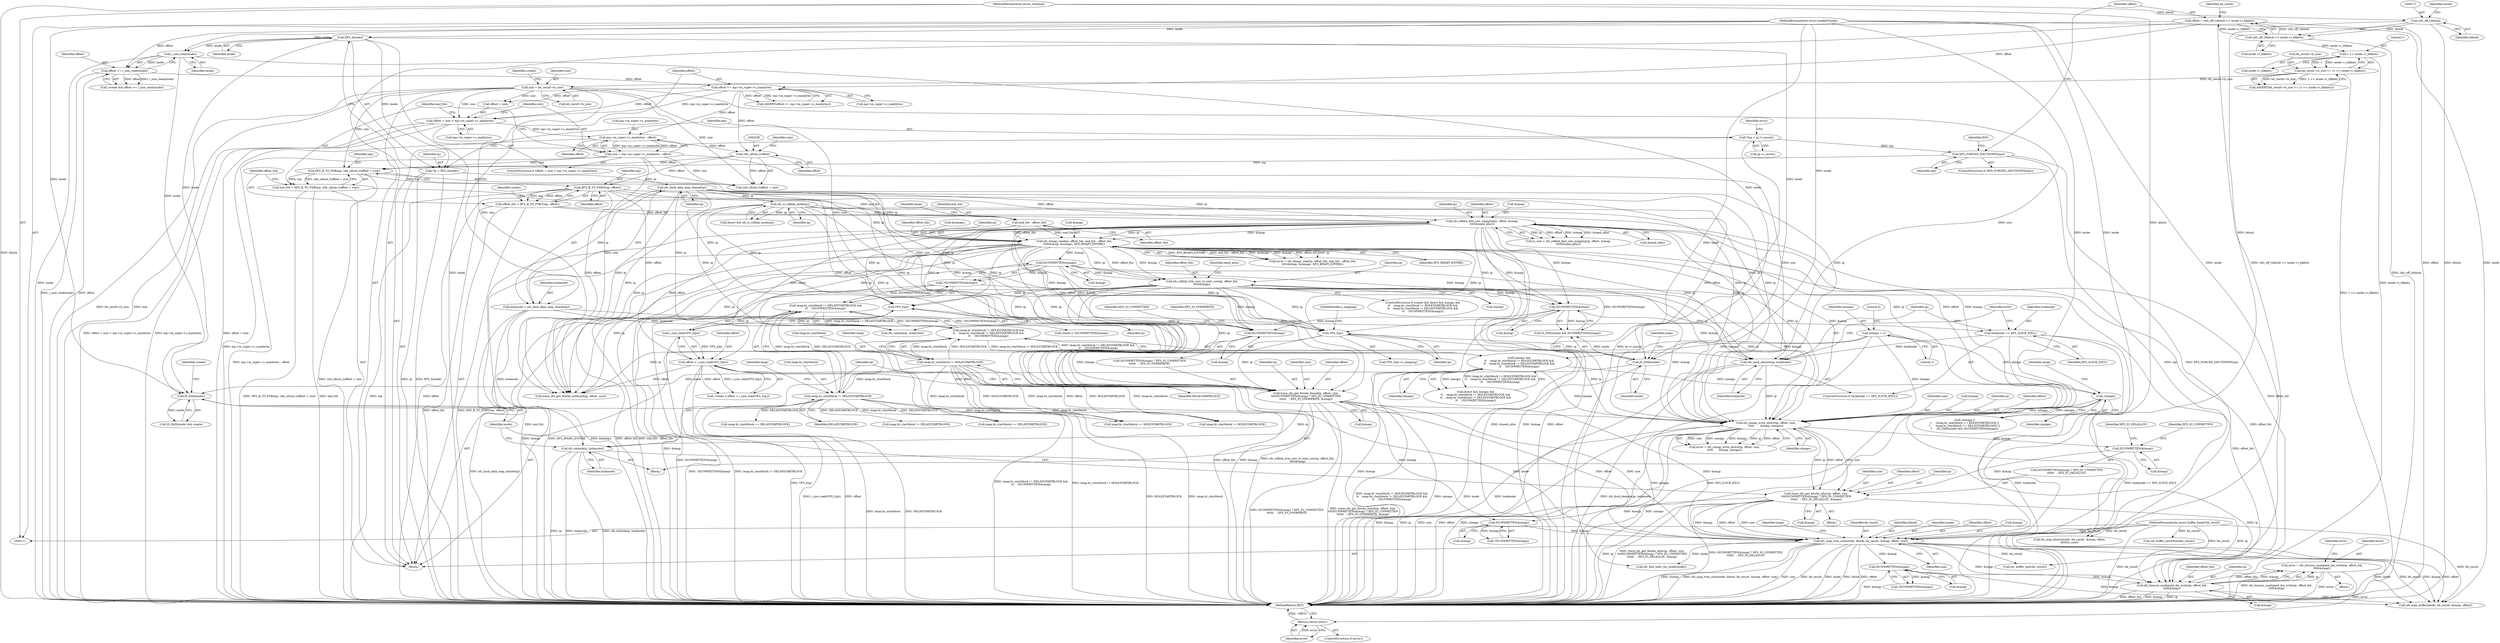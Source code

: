digraph "0_linux_04197b341f23b908193308b8d63d17ff23232598@API" {
"1000477" [label="(Call,error = xfs_bounce_unaligned_dio_write(ip, offset_fsb,\n\t\t\t\t\t&imap))"];
"1000479" [label="(Call,xfs_bounce_unaligned_dio_write(ip, offset_fsb,\n\t\t\t\t\t&imap))"];
"1000391" [label="(Call,trace_xfs_get_blocks_alloc(ip, offset, size,\n\t\t\t\tISUNWRITTEN(&imap) ? XFS_IO_UNWRITTEN\n\t\t\t\t\t\t   : XFS_IO_DELALLOC, &imap))"];
"1000379" [label="(Call,xfs_iomap_write_direct(ip, offset, size,\n\t\t\t\t\t       &imap, nimaps))"];
"1000374" [label="(Call,xfs_ilock_demote(ip, lockmode))"];
"1000342" [label="(Call,VFS_I(ip))"];
"1000302" [label="(Call,xfs_reflink_trim_irec_to_next_cow(ip, offset_fsb,\n\t\t\t\t\t&imap))"];
"1000268" [label="(Call,xfs_bmapi_read(ip, offset_fsb, end_fsb - offset_fsb,\n\t\t\t\t\t&imap, &nimaps, XFS_BMAPI_ENTIRE))"];
"1000251" [label="(Call,xfs_is_reflink_inode(ip))"];
"1000203" [label="(Call,xfs_ilock_data_map_shared(ip))"];
"1000120" [label="(Call,*ip = XFS_I(inode))"];
"1000122" [label="(Call,XFS_I(inode))"];
"1000112" [label="(MethodParameterIn,struct inode\t\t*inode)"];
"1000255" [label="(Call,xfs_reflink_find_cow_mapping(ip, offset, &imap,\n\t\t\t\t\t&need_alloc))"];
"1000243" [label="(Call,XFS_B_TO_FSBT(mp, offset))"];
"1000234" [label="(Call,XFS_B_TO_FSB(mp, (xfs_ufsize_t)offset + size))"];
"1000162" [label="(Call,XFS_FORCED_SHUTDOWN(mp))"];
"1000125" [label="(Call,*mp = ip->i_mount)"];
"1000237" [label="(Call,(xfs_ufsize_t)offset)"];
"1000225" [label="(Call,mp->m_super->s_maxbytes - offset)"];
"1000214" [label="(Call,offset + size > mp->m_super->s_maxbytes)"];
"1000206" [label="(Call,offset <= mp->m_super->s_maxbytes)"];
"1000167" [label="(Call,offset = (xfs_off_t)iblock << inode->i_blkbits)"];
"1000169" [label="(Call,(xfs_off_t)iblock << inode->i_blkbits)"];
"1000170" [label="(Call,(xfs_off_t)iblock)"];
"1000113" [label="(MethodParameterIn,sector_t\t\tiblock)"];
"1000195" [label="(Call,offset >= i_size_read(inode))"];
"1000197" [label="(Call,i_size_read(inode))"];
"1000186" [label="(Call,size = bh_result->b_size)"];
"1000177" [label="(Call,bh_result->b_size >= (1 << inode->i_blkbits))"];
"1000181" [label="(Call,1 << inode->i_blkbits)"];
"1000223" [label="(Call,size = mp->m_super->s_maxbytes - offset)"];
"1000271" [label="(Call,end_fsb - offset_fsb)"];
"1000232" [label="(Call,end_fsb = XFS_B_TO_FSB(mp, (xfs_ufsize_t)offset + size))"];
"1000241" [label="(Call,offset_fsb = XFS_B_TO_FSBT(mp, offset))"];
"1000299" [label="(Call,ISUNWRITTEN(&imap))"];
"1000329" [label="(Call,VFS_I(ip))"];
"1000371" [label="(Call,lockmode == XFS_ILOCK_EXCL)"];
"1000201" [label="(Call,lockmode = xfs_ilock_data_map_shared(ip))"];
"1000326" [label="(Call,offset < i_size_read(VFS_I(ip)))"];
"1000328" [label="(Call,i_size_read(VFS_I(ip)))"];
"1000366" [label="(Call,ISUNWRITTEN(&imap))"];
"1000284" [label="(Call,nimaps &&\n\t\t    imap.br_startblock != HOLESTARTBLOCK &&\n\t\t    imap.br_startblock != DELAYSTARTBLOCK &&\n\t\t    !ISUNWRITTEN(&imap))"];
"1000142" [label="(Call,nimaps = 1)"];
"1000286" [label="(Call,imap.br_startblock != HOLESTARTBLOCK &&\n\t\t    imap.br_startblock != DELAYSTARTBLOCK &&\n\t\t    !ISUNWRITTEN(&imap))"];
"1000287" [label="(Call,imap.br_startblock != HOLESTARTBLOCK)"];
"1000292" [label="(Call,imap.br_startblock != DELAYSTARTBLOCK &&\n\t\t    !ISUNWRITTEN(&imap))"];
"1000293" [label="(Call,imap.br_startblock != DELAYSTARTBLOCK)"];
"1000298" [label="(Call,!ISUNWRITTEN(&imap))"];
"1000349" [label="(Call,!nimaps)"];
"1000396" [label="(Call,ISUNWRITTEN(&imap))"];
"1000419" [label="(Call,xfs_iunlock(ip, lockmode))"];
"1000407" [label="(Call,trace_xfs_get_blocks_found(ip, offset, size,\n\t\t\t\tISUNWRITTEN(&imap) ? XFS_IO_UNWRITTEN\n\t\t\t\t\t\t   : XFS_IO_OVERWRITE, &imap))"];
"1000412" [label="(Call,ISUNWRITTEN(&imap))"];
"1000441" [label="(Call,xfs_map_trim_size(inode, iblock, bh_result, &imap, offset, size))"];
"1000431" [label="(Call,IS_DAX(inode))"];
"1000364" [label="(Call,IS_DAX(inode))"];
"1000114" [label="(MethodParameterIn,struct buffer_head\t*bh_result)"];
"1000437" [label="(Call,ISUNWRITTEN(&imap))"];
"1000465" [label="(Call,ISUNWRITTEN(&imap))"];
"1000486" [label="(Return,return error;)"];
"1000249" [label="(Call,direct && xfs_is_reflink_inode(ip))"];
"1000365" [label="(Identifier,inode)"];
"1000326" [label="(Call,offset < i_size_read(VFS_I(ip)))"];
"1000482" [label="(Call,&imap)"];
"1000382" [label="(Identifier,size)"];
"1000274" [label="(Call,&imap)"];
"1000453" [label="(Identifier,imap)"];
"1000391" [label="(Call,trace_xfs_get_blocks_alloc(ip, offset, size,\n\t\t\t\tISUNWRITTEN(&imap) ? XFS_IO_UNWRITTEN\n\t\t\t\t\t\t   : XFS_IO_DELALLOC, &imap))"];
"1000401" [label="(Call,&imap)"];
"1000477" [label="(Call,error = xfs_bounce_unaligned_dio_write(ip, offset_fsb,\n\t\t\t\t\t&imap))"];
"1000243" [label="(Call,XFS_B_TO_FSBT(mp, offset))"];
"1000235" [label="(Identifier,mp)"];
"1000464" [label="(Call,!ISUNWRITTEN(&imap))"];
"1000114" [label="(MethodParameterIn,struct buffer_head\t*bh_result)"];
"1000197" [label="(Call,i_size_read(inode))"];
"1000288" [label="(Call,imap.br_startblock)"];
"1000298" [label="(Call,!ISUNWRITTEN(&imap))"];
"1000375" [label="(Identifier,ip)"];
"1000371" [label="(Call,lockmode == XFS_ILOCK_EXCL)"];
"1000120" [label="(Call,*ip = XFS_I(inode))"];
"1000286" [label="(Call,imap.br_startblock != HOLESTARTBLOCK &&\n\t\t    imap.br_startblock != DELAYSTARTBLOCK &&\n\t\t    !ISUNWRITTEN(&imap))"];
"1000295" [label="(Identifier,imap)"];
"1000127" [label="(Call,ip->i_mount)"];
"1000451" [label="(Call,imap.br_startblock != HOLESTARTBLOCK)"];
"1000293" [label="(Call,imap.br_startblock != DELAYSTARTBLOCK)"];
"1000207" [label="(Identifier,offset)"];
"1000363" [label="(Call,IS_DAX(inode) && ISUNWRITTEN(&imap))"];
"1000304" [label="(Identifier,offset_fsb)"];
"1000376" [label="(Identifier,lockmode)"];
"1000487" [label="(Identifier,error)"];
"1000176" [label="(Call,ASSERT(bh_result->b_size >= (1 << inode->i_blkbits)))"];
"1000187" [label="(Identifier,size)"];
"1000485" [label="(Identifier,error)"];
"1000383" [label="(Call,&imap)"];
"1000377" [label="(Call,error = xfs_iomap_write_direct(ip, offset, size,\n\t\t\t\t\t       &imap, nimaps))"];
"1000161" [label="(ControlStructure,if (XFS_FORCED_SHUTDOWN(mp)))"];
"1000415" [label="(Identifier,XFS_IO_UNWRITTEN)"];
"1000218" [label="(Call,mp->m_super->s_maxbytes)"];
"1000271" [label="(Call,end_fsb - offset_fsb)"];
"1000134" [label="(Identifier,error)"];
"1000330" [label="(Identifier,ip)"];
"1000444" [label="(Identifier,bh_result)"];
"1000122" [label="(Call,XFS_I(inode))"];
"1000162" [label="(Call,XFS_FORCED_SHUTDOWN(mp))"];
"1000436" [label="(Call,!ISUNWRITTEN(&imap))"];
"1000309" [label="(Identifier,need_alloc)"];
"1000188" [label="(Call,bh_result->b_size)"];
"1000285" [label="(Identifier,nimaps)"];
"1000433" [label="(Identifier,create)"];
"1000226" [label="(Call,mp->m_super->s_maxbytes)"];
"1000206" [label="(Call,offset <= mp->m_super->s_maxbytes)"];
"1000479" [label="(Call,xfs_bounce_unaligned_dio_write(ip, offset_fsb,\n\t\t\t\t\t&imap))"];
"1000466" [label="(Call,&imap)"];
"1000437" [label="(Call,ISUNWRITTEN(&imap))"];
"1000125" [label="(Call,*mp = ip->i_mount)"];
"1000204" [label="(Identifier,ip)"];
"1000302" [label="(Call,xfs_reflink_trim_irec_to_next_cow(ip, offset_fsb,\n\t\t\t\t\t&imap))"];
"1000182" [label="(Literal,1)"];
"1000179" [label="(Identifier,bh_result)"];
"1000421" [label="(Identifier,lockmode)"];
"1000232" [label="(Call,end_fsb = XFS_B_TO_FSB(mp, (xfs_ufsize_t)offset + size))"];
"1000478" [label="(Identifier,error)"];
"1000498" [label="(Call,set_buffer_unwritten(bh_result))"];
"1000297" [label="(Identifier,DELAYSTARTBLOCK)"];
"1000144" [label="(Literal,1)"];
"1000266" [label="(Call,error = xfs_bmapi_read(ip, offset_fsb, end_fsb - offset_fsb,\n\t\t\t\t\t&imap, &nimaps, XFS_BMAPI_ENTIRE))"];
"1000275" [label="(Identifier,imap)"];
"1000205" [label="(Call,ASSERT(offset <= mp->m_super->s_maxbytes))"];
"1000174" [label="(Identifier,inode)"];
"1000253" [label="(Call,is_cow = xfs_reflink_find_cow_mapping(ip, offset, &imap,\n\t\t\t\t\t&need_alloc))"];
"1000256" [label="(Identifier,ip)"];
"1000236" [label="(Call,(xfs_ufsize_t)offset + size)"];
"1000118" [label="(Block,)"];
"1000178" [label="(Call,bh_result->b_size)"];
"1000413" [label="(Call,&imap)"];
"1000255" [label="(Call,xfs_reflink_find_cow_mapping(ip, offset, &imap,\n\t\t\t\t\t&need_alloc))"];
"1000323" [label="(Call,!create || offset < i_size_read(VFS_I(ip)))"];
"1000173" [label="(Call,inode->i_blkbits)"];
"1000432" [label="(Identifier,inode)"];
"1000147" [label="(Literal,0)"];
"1000370" [label="(ControlStructure,if (lockmode == XFS_ILOCK_EXCL))"];
"1000112" [label="(MethodParameterIn,struct inode\t\t*inode)"];
"1000349" [label="(Call,!nimaps)"];
"1000366" [label="(Call,ISUNWRITTEN(&imap))"];
"1000224" [label="(Identifier,size)"];
"1000231" [label="(Identifier,offset)"];
"1000481" [label="(Identifier,offset_fsb)"];
"1000172" [label="(Identifier,iblock)"];
"1000344" [label="(FieldIdentifier,i_mapping)"];
"1000353" [label="(Call,imap.br_startblock == HOLESTARTBLOCK)"];
"1000201" [label="(Call,lockmode = xfs_ilock_data_map_shared(ip))"];
"1000234" [label="(Call,XFS_B_TO_FSB(mp, (xfs_ufsize_t)offset + size))"];
"1000329" [label="(Call,VFS_I(ip))"];
"1000393" [label="(Identifier,offset)"];
"1000169" [label="(Call,(xfs_off_t)iblock << inode->i_blkbits)"];
"1000143" [label="(Identifier,nimaps)"];
"1000430" [label="(Call,IS_DAX(inode) && create)"];
"1000126" [label="(Identifier,mp)"];
"1000373" [label="(Identifier,XFS_ILOCK_EXCL)"];
"1000448" [label="(Identifier,size)"];
"1000438" [label="(Call,&imap)"];
"1000292" [label="(Call,imap.br_startblock != DELAYSTARTBLOCK &&\n\t\t    !ISUNWRITTEN(&imap))"];
"1000488" [label="(Call,xfs_map_buffer(inode, bh_result, &imap, offset))"];
"1000417" [label="(Call,&imap)"];
"1000268" [label="(Call,xfs_bmapi_read(ip, offset_fsb, end_fsb - offset_fsb,\n\t\t\t\t\t&imap, &nimaps, XFS_BMAPI_ENTIRE))"];
"1000385" [label="(Identifier,nimaps)"];
"1000529" [label="(Call,xfs_iunlock(ip, lockmode))"];
"1000142" [label="(Call,nimaps = 1)"];
"1000443" [label="(Identifier,iblock)"];
"1000395" [label="(Call,ISUNWRITTEN(&imap) ? XFS_IO_UNWRITTEN\n\t\t\t\t\t\t   : XFS_IO_DELALLOC)"];
"1000279" [label="(ControlStructure,if (create && direct && nimaps &&\n\t\t    imap.br_startblock != HOLESTARTBLOCK &&\n\t\t    imap.br_startblock != DELAYSTARTBLOCK &&\n\t\t    !ISUNWRITTEN(&imap)))"];
"1000355" [label="(Identifier,imap)"];
"1000244" [label="(Identifier,mp)"];
"1000368" [label="(Identifier,imap)"];
"1000486" [label="(Return,return error;)"];
"1000392" [label="(Identifier,ip)"];
"1000299" [label="(Call,ISUNWRITTEN(&imap))"];
"1000237" [label="(Call,(xfs_ufsize_t)offset)"];
"1000166" [label="(Identifier,EIO)"];
"1000380" [label="(Identifier,ip)"];
"1000270" [label="(Identifier,offset_fsb)"];
"1000240" [label="(Identifier,size)"];
"1000113" [label="(MethodParameterIn,sector_t\t\tiblock)"];
"1000396" [label="(Call,ISUNWRITTEN(&imap))"];
"1000511" [label="(Call,xfs_map_direct(inode, bh_result, &imap, offset,\n\t\t\t\t\t\tis_cow))"];
"1000379" [label="(Call,xfs_iomap_write_direct(ip, offset, size,\n\t\t\t\t\t       &imap, nimaps))"];
"1000276" [label="(Call,&nimaps)"];
"1000407" [label="(Call,trace_xfs_get_blocks_found(ip, offset, size,\n\t\t\t\tISUNWRITTEN(&imap) ? XFS_IO_UNWRITTEN\n\t\t\t\t\t\t   : XFS_IO_OVERWRITE, &imap))"];
"1000431" [label="(Call,IS_DAX(inode))"];
"1000300" [label="(Call,&imap)"];
"1000328" [label="(Call,i_size_read(VFS_I(ip)))"];
"1000411" [label="(Call,ISUNWRITTEN(&imap) ? XFS_IO_UNWRITTEN\n\t\t\t\t\t\t   : XFS_IO_OVERWRITE)"];
"1000186" [label="(Call,size = bh_result->b_size)"];
"1000342" [label="(Call,VFS_I(ip))"];
"1000208" [label="(Call,mp->m_super->s_maxbytes)"];
"1000408" [label="(Identifier,ip)"];
"1000419" [label="(Call,xfs_iunlock(ip, lockmode))"];
"1000257" [label="(Identifier,offset)"];
"1000457" [label="(Call,imap.br_startblock != DELAYSTARTBLOCK)"];
"1000406" [label="(Block,)"];
"1000272" [label="(Identifier,end_fsb)"];
"1000241" [label="(Call,offset_fsb = XFS_B_TO_FSBT(mp, offset))"];
"1000294" [label="(Call,imap.br_startblock)"];
"1000400" [label="(Identifier,XFS_IO_DELALLOC)"];
"1000198" [label="(Identifier,inode)"];
"1000239" [label="(Identifier,offset)"];
"1000192" [label="(Call,!create && offset >= i_size_read(inode))"];
"1000183" [label="(Call,inode->i_blkbits)"];
"1000195" [label="(Call,offset >= i_size_read(inode))"];
"1000348" [label="(Call,!nimaps ||\n\t     (imap.br_startblock == HOLESTARTBLOCK ||\n\t      imap.br_startblock == DELAYSTARTBLOCK) ||\n\t     (IS_DAX(inode) && ISUNWRITTEN(&imap)))"];
"1000442" [label="(Identifier,inode)"];
"1000364" [label="(Call,IS_DAX(inode))"];
"1000214" [label="(Call,offset + size > mp->m_super->s_maxbytes)"];
"1000203" [label="(Call,xfs_ilock_data_map_shared(ip))"];
"1000252" [label="(Identifier,ip)"];
"1000233" [label="(Identifier,end_fsb)"];
"1000177" [label="(Call,bh_result->b_size >= (1 << inode->i_blkbits))"];
"1000316" [label="(Call,imap.br_startblock == DELAYSTARTBLOCK)"];
"1000462" [label="(Call,create || !ISUNWRITTEN(&imap))"];
"1000202" [label="(Identifier,lockmode)"];
"1000397" [label="(Call,&imap)"];
"1000248" [label="(Identifier,create)"];
"1000399" [label="(Identifier,XFS_IO_UNWRITTEN)"];
"1000305" [label="(Call,&imap)"];
"1000327" [label="(Identifier,offset)"];
"1000420" [label="(Identifier,ip)"];
"1000343" [label="(Identifier,ip)"];
"1000476" [label="(Block,)"];
"1000394" [label="(Identifier,size)"];
"1000410" [label="(Identifier,size)"];
"1000170" [label="(Call,(xfs_off_t)iblock)"];
"1000291" [label="(Identifier,HOLESTARTBLOCK)"];
"1000465" [label="(Call,ISUNWRITTEN(&imap))"];
"1000163" [label="(Identifier,mp)"];
"1000223" [label="(Call,size = mp->m_super->s_maxbytes - offset)"];
"1000303" [label="(Identifier,ip)"];
"1000278" [label="(Identifier,XFS_BMAPI_ENTIRE)"];
"1000242" [label="(Identifier,offset_fsb)"];
"1000251" [label="(Call,xfs_is_reflink_inode(ip))"];
"1000167" [label="(Call,offset = (xfs_off_t)iblock << inode->i_blkbits)"];
"1000447" [label="(Identifier,offset)"];
"1000194" [label="(Identifier,create)"];
"1000196" [label="(Identifier,offset)"];
"1000225" [label="(Call,mp->m_super->s_maxbytes - offset)"];
"1000369" [label="(Block,)"];
"1000284" [label="(Call,nimaps &&\n\t\t    imap.br_startblock != HOLESTARTBLOCK &&\n\t\t    imap.br_startblock != DELAYSTARTBLOCK &&\n\t\t    !ISUNWRITTEN(&imap))"];
"1000258" [label="(Call,&imap)"];
"1000534" [label="(MethodReturn,RET)"];
"1000213" [label="(ControlStructure,if (offset + size > mp->m_super->s_maxbytes))"];
"1000480" [label="(Identifier,ip)"];
"1000123" [label="(Identifier,inode)"];
"1000424" [label="(Call,trace_xfs_get_blocks_notfound(ip, offset, size))"];
"1000260" [label="(Call,&need_alloc)"];
"1000522" [label="(Call,xfs_find_bdev_for_inode(inode))"];
"1000168" [label="(Identifier,offset)"];
"1000301" [label="(Identifier,imap)"];
"1000441" [label="(Call,xfs_map_trim_size(inode, iblock, bh_result, &imap, offset, size))"];
"1000269" [label="(Identifier,ip)"];
"1000367" [label="(Call,&imap)"];
"1000282" [label="(Call,direct && nimaps &&\n\t\t    imap.br_startblock != HOLESTARTBLOCK &&\n\t\t    imap.br_startblock != DELAYSTARTBLOCK &&\n\t\t    !ISUNWRITTEN(&imap))"];
"1000287" [label="(Call,imap.br_startblock != HOLESTARTBLOCK)"];
"1000524" [label="(Call,set_buffer_new(bh_result))"];
"1000350" [label="(Identifier,nimaps)"];
"1000273" [label="(Identifier,offset_fsb)"];
"1000378" [label="(Identifier,error)"];
"1000358" [label="(Call,imap.br_startblock == DELAYSTARTBLOCK)"];
"1000372" [label="(Identifier,lockmode)"];
"1000445" [label="(Call,&imap)"];
"1000181" [label="(Call,1 << inode->i_blkbits)"];
"1000381" [label="(Identifier,offset)"];
"1000341" [label="(Call,VFS_I(ip)->i_mapping)"];
"1000245" [label="(Identifier,offset)"];
"1000484" [label="(ControlStructure,if (error))"];
"1000416" [label="(Identifier,XFS_IO_OVERWRITE)"];
"1000412" [label="(Call,ISUNWRITTEN(&imap))"];
"1000409" [label="(Identifier,offset)"];
"1000215" [label="(Call,offset + size)"];
"1000374" [label="(Call,xfs_ilock_demote(ip, lockmode))"];
"1000121" [label="(Identifier,ip)"];
"1000477" -> "1000476"  [label="AST: "];
"1000477" -> "1000479"  [label="CFG: "];
"1000478" -> "1000477"  [label="AST: "];
"1000479" -> "1000477"  [label="AST: "];
"1000485" -> "1000477"  [label="CFG: "];
"1000477" -> "1000534"  [label="DDG: xfs_bounce_unaligned_dio_write(ip, offset_fsb,\n\t\t\t\t\t&imap)"];
"1000477" -> "1000534"  [label="DDG: error"];
"1000479" -> "1000477"  [label="DDG: ip"];
"1000479" -> "1000477"  [label="DDG: offset_fsb"];
"1000479" -> "1000477"  [label="DDG: &imap"];
"1000477" -> "1000486"  [label="DDG: error"];
"1000479" -> "1000482"  [label="CFG: "];
"1000480" -> "1000479"  [label="AST: "];
"1000481" -> "1000479"  [label="AST: "];
"1000482" -> "1000479"  [label="AST: "];
"1000479" -> "1000534"  [label="DDG: ip"];
"1000479" -> "1000534"  [label="DDG: offset_fsb"];
"1000479" -> "1000534"  [label="DDG: &imap"];
"1000391" -> "1000479"  [label="DDG: ip"];
"1000419" -> "1000479"  [label="DDG: ip"];
"1000302" -> "1000479"  [label="DDG: offset_fsb"];
"1000241" -> "1000479"  [label="DDG: offset_fsb"];
"1000268" -> "1000479"  [label="DDG: offset_fsb"];
"1000441" -> "1000479"  [label="DDG: &imap"];
"1000465" -> "1000479"  [label="DDG: &imap"];
"1000479" -> "1000488"  [label="DDG: &imap"];
"1000391" -> "1000369"  [label="AST: "];
"1000391" -> "1000401"  [label="CFG: "];
"1000392" -> "1000391"  [label="AST: "];
"1000393" -> "1000391"  [label="AST: "];
"1000394" -> "1000391"  [label="AST: "];
"1000395" -> "1000391"  [label="AST: "];
"1000401" -> "1000391"  [label="AST: "];
"1000432" -> "1000391"  [label="CFG: "];
"1000391" -> "1000534"  [label="DDG: ip"];
"1000391" -> "1000534"  [label="DDG: trace_xfs_get_blocks_alloc(ip, offset, size,\n\t\t\t\tISUNWRITTEN(&imap) ? XFS_IO_UNWRITTEN\n\t\t\t\t\t\t   : XFS_IO_DELALLOC, &imap)"];
"1000391" -> "1000534"  [label="DDG: ISUNWRITTEN(&imap) ? XFS_IO_UNWRITTEN\n\t\t\t\t\t\t   : XFS_IO_DELALLOC"];
"1000379" -> "1000391"  [label="DDG: ip"];
"1000379" -> "1000391"  [label="DDG: offset"];
"1000379" -> "1000391"  [label="DDG: size"];
"1000396" -> "1000391"  [label="DDG: &imap"];
"1000391" -> "1000437"  [label="DDG: &imap"];
"1000391" -> "1000441"  [label="DDG: &imap"];
"1000391" -> "1000441"  [label="DDG: offset"];
"1000391" -> "1000441"  [label="DDG: size"];
"1000379" -> "1000377"  [label="AST: "];
"1000379" -> "1000385"  [label="CFG: "];
"1000380" -> "1000379"  [label="AST: "];
"1000381" -> "1000379"  [label="AST: "];
"1000382" -> "1000379"  [label="AST: "];
"1000383" -> "1000379"  [label="AST: "];
"1000385" -> "1000379"  [label="AST: "];
"1000377" -> "1000379"  [label="CFG: "];
"1000379" -> "1000534"  [label="DDG: &imap"];
"1000379" -> "1000534"  [label="DDG: ip"];
"1000379" -> "1000534"  [label="DDG: size"];
"1000379" -> "1000534"  [label="DDG: offset"];
"1000379" -> "1000534"  [label="DDG: nimaps"];
"1000379" -> "1000377"  [label="DDG: size"];
"1000379" -> "1000377"  [label="DDG: nimaps"];
"1000379" -> "1000377"  [label="DDG: &imap"];
"1000379" -> "1000377"  [label="DDG: ip"];
"1000379" -> "1000377"  [label="DDG: offset"];
"1000374" -> "1000379"  [label="DDG: ip"];
"1000342" -> "1000379"  [label="DDG: ip"];
"1000302" -> "1000379"  [label="DDG: ip"];
"1000302" -> "1000379"  [label="DDG: &imap"];
"1000268" -> "1000379"  [label="DDG: ip"];
"1000268" -> "1000379"  [label="DDG: &imap"];
"1000251" -> "1000379"  [label="DDG: ip"];
"1000255" -> "1000379"  [label="DDG: ip"];
"1000255" -> "1000379"  [label="DDG: offset"];
"1000255" -> "1000379"  [label="DDG: &imap"];
"1000203" -> "1000379"  [label="DDG: ip"];
"1000326" -> "1000379"  [label="DDG: offset"];
"1000243" -> "1000379"  [label="DDG: offset"];
"1000223" -> "1000379"  [label="DDG: size"];
"1000186" -> "1000379"  [label="DDG: size"];
"1000366" -> "1000379"  [label="DDG: &imap"];
"1000299" -> "1000379"  [label="DDG: &imap"];
"1000284" -> "1000379"  [label="DDG: nimaps"];
"1000349" -> "1000379"  [label="DDG: nimaps"];
"1000142" -> "1000379"  [label="DDG: nimaps"];
"1000379" -> "1000396"  [label="DDG: &imap"];
"1000374" -> "1000370"  [label="AST: "];
"1000374" -> "1000376"  [label="CFG: "];
"1000375" -> "1000374"  [label="AST: "];
"1000376" -> "1000374"  [label="AST: "];
"1000378" -> "1000374"  [label="CFG: "];
"1000374" -> "1000534"  [label="DDG: lockmode"];
"1000374" -> "1000534"  [label="DDG: xfs_ilock_demote(ip, lockmode)"];
"1000342" -> "1000374"  [label="DDG: ip"];
"1000302" -> "1000374"  [label="DDG: ip"];
"1000268" -> "1000374"  [label="DDG: ip"];
"1000251" -> "1000374"  [label="DDG: ip"];
"1000255" -> "1000374"  [label="DDG: ip"];
"1000203" -> "1000374"  [label="DDG: ip"];
"1000371" -> "1000374"  [label="DDG: lockmode"];
"1000342" -> "1000341"  [label="AST: "];
"1000342" -> "1000343"  [label="CFG: "];
"1000343" -> "1000342"  [label="AST: "];
"1000344" -> "1000342"  [label="CFG: "];
"1000302" -> "1000342"  [label="DDG: ip"];
"1000268" -> "1000342"  [label="DDG: ip"];
"1000251" -> "1000342"  [label="DDG: ip"];
"1000329" -> "1000342"  [label="DDG: ip"];
"1000255" -> "1000342"  [label="DDG: ip"];
"1000203" -> "1000342"  [label="DDG: ip"];
"1000342" -> "1000407"  [label="DDG: ip"];
"1000342" -> "1000424"  [label="DDG: ip"];
"1000302" -> "1000279"  [label="AST: "];
"1000302" -> "1000305"  [label="CFG: "];
"1000303" -> "1000302"  [label="AST: "];
"1000304" -> "1000302"  [label="AST: "];
"1000305" -> "1000302"  [label="AST: "];
"1000309" -> "1000302"  [label="CFG: "];
"1000302" -> "1000534"  [label="DDG: offset_fsb"];
"1000302" -> "1000534"  [label="DDG: &imap"];
"1000302" -> "1000534"  [label="DDG: xfs_reflink_trim_irec_to_next_cow(ip, offset_fsb,\n\t\t\t\t\t&imap)"];
"1000268" -> "1000302"  [label="DDG: ip"];
"1000268" -> "1000302"  [label="DDG: offset_fsb"];
"1000268" -> "1000302"  [label="DDG: &imap"];
"1000299" -> "1000302"  [label="DDG: &imap"];
"1000302" -> "1000329"  [label="DDG: ip"];
"1000302" -> "1000366"  [label="DDG: &imap"];
"1000302" -> "1000407"  [label="DDG: ip"];
"1000302" -> "1000412"  [label="DDG: &imap"];
"1000302" -> "1000424"  [label="DDG: ip"];
"1000302" -> "1000529"  [label="DDG: ip"];
"1000268" -> "1000266"  [label="AST: "];
"1000268" -> "1000278"  [label="CFG: "];
"1000269" -> "1000268"  [label="AST: "];
"1000270" -> "1000268"  [label="AST: "];
"1000271" -> "1000268"  [label="AST: "];
"1000274" -> "1000268"  [label="AST: "];
"1000276" -> "1000268"  [label="AST: "];
"1000278" -> "1000268"  [label="AST: "];
"1000266" -> "1000268"  [label="CFG: "];
"1000268" -> "1000534"  [label="DDG: &imap"];
"1000268" -> "1000534"  [label="DDG: XFS_BMAPI_ENTIRE"];
"1000268" -> "1000534"  [label="DDG: &nimaps"];
"1000268" -> "1000534"  [label="DDG: offset_fsb"];
"1000268" -> "1000534"  [label="DDG: end_fsb - offset_fsb"];
"1000268" -> "1000266"  [label="DDG: XFS_BMAPI_ENTIRE"];
"1000268" -> "1000266"  [label="DDG: end_fsb - offset_fsb"];
"1000268" -> "1000266"  [label="DDG: &nimaps"];
"1000268" -> "1000266"  [label="DDG: &imap"];
"1000268" -> "1000266"  [label="DDG: offset_fsb"];
"1000268" -> "1000266"  [label="DDG: ip"];
"1000251" -> "1000268"  [label="DDG: ip"];
"1000255" -> "1000268"  [label="DDG: ip"];
"1000255" -> "1000268"  [label="DDG: &imap"];
"1000203" -> "1000268"  [label="DDG: ip"];
"1000271" -> "1000268"  [label="DDG: offset_fsb"];
"1000271" -> "1000268"  [label="DDG: end_fsb"];
"1000268" -> "1000299"  [label="DDG: &imap"];
"1000268" -> "1000329"  [label="DDG: ip"];
"1000268" -> "1000366"  [label="DDG: &imap"];
"1000268" -> "1000407"  [label="DDG: ip"];
"1000268" -> "1000412"  [label="DDG: &imap"];
"1000268" -> "1000424"  [label="DDG: ip"];
"1000268" -> "1000529"  [label="DDG: ip"];
"1000251" -> "1000249"  [label="AST: "];
"1000251" -> "1000252"  [label="CFG: "];
"1000252" -> "1000251"  [label="AST: "];
"1000249" -> "1000251"  [label="CFG: "];
"1000251" -> "1000249"  [label="DDG: ip"];
"1000203" -> "1000251"  [label="DDG: ip"];
"1000251" -> "1000255"  [label="DDG: ip"];
"1000251" -> "1000329"  [label="DDG: ip"];
"1000251" -> "1000407"  [label="DDG: ip"];
"1000251" -> "1000424"  [label="DDG: ip"];
"1000251" -> "1000529"  [label="DDG: ip"];
"1000203" -> "1000201"  [label="AST: "];
"1000203" -> "1000204"  [label="CFG: "];
"1000204" -> "1000203"  [label="AST: "];
"1000201" -> "1000203"  [label="CFG: "];
"1000203" -> "1000201"  [label="DDG: ip"];
"1000120" -> "1000203"  [label="DDG: ip"];
"1000203" -> "1000255"  [label="DDG: ip"];
"1000203" -> "1000329"  [label="DDG: ip"];
"1000203" -> "1000407"  [label="DDG: ip"];
"1000203" -> "1000424"  [label="DDG: ip"];
"1000203" -> "1000529"  [label="DDG: ip"];
"1000120" -> "1000118"  [label="AST: "];
"1000120" -> "1000122"  [label="CFG: "];
"1000121" -> "1000120"  [label="AST: "];
"1000122" -> "1000120"  [label="AST: "];
"1000126" -> "1000120"  [label="CFG: "];
"1000120" -> "1000534"  [label="DDG: ip"];
"1000120" -> "1000534"  [label="DDG: XFS_I(inode)"];
"1000122" -> "1000120"  [label="DDG: inode"];
"1000122" -> "1000123"  [label="CFG: "];
"1000123" -> "1000122"  [label="AST: "];
"1000122" -> "1000534"  [label="DDG: inode"];
"1000112" -> "1000122"  [label="DDG: inode"];
"1000122" -> "1000197"  [label="DDG: inode"];
"1000122" -> "1000364"  [label="DDG: inode"];
"1000122" -> "1000431"  [label="DDG: inode"];
"1000112" -> "1000111"  [label="AST: "];
"1000112" -> "1000534"  [label="DDG: inode"];
"1000112" -> "1000197"  [label="DDG: inode"];
"1000112" -> "1000364"  [label="DDG: inode"];
"1000112" -> "1000431"  [label="DDG: inode"];
"1000112" -> "1000441"  [label="DDG: inode"];
"1000112" -> "1000488"  [label="DDG: inode"];
"1000112" -> "1000511"  [label="DDG: inode"];
"1000112" -> "1000522"  [label="DDG: inode"];
"1000255" -> "1000253"  [label="AST: "];
"1000255" -> "1000260"  [label="CFG: "];
"1000256" -> "1000255"  [label="AST: "];
"1000257" -> "1000255"  [label="AST: "];
"1000258" -> "1000255"  [label="AST: "];
"1000260" -> "1000255"  [label="AST: "];
"1000253" -> "1000255"  [label="CFG: "];
"1000255" -> "1000534"  [label="DDG: &need_alloc"];
"1000255" -> "1000534"  [label="DDG: &imap"];
"1000255" -> "1000534"  [label="DDG: offset"];
"1000255" -> "1000253"  [label="DDG: ip"];
"1000255" -> "1000253"  [label="DDG: offset"];
"1000255" -> "1000253"  [label="DDG: &imap"];
"1000255" -> "1000253"  [label="DDG: &need_alloc"];
"1000243" -> "1000255"  [label="DDG: offset"];
"1000255" -> "1000326"  [label="DDG: offset"];
"1000255" -> "1000329"  [label="DDG: ip"];
"1000255" -> "1000366"  [label="DDG: &imap"];
"1000255" -> "1000407"  [label="DDG: ip"];
"1000255" -> "1000407"  [label="DDG: offset"];
"1000255" -> "1000412"  [label="DDG: &imap"];
"1000255" -> "1000424"  [label="DDG: ip"];
"1000255" -> "1000424"  [label="DDG: offset"];
"1000255" -> "1000529"  [label="DDG: ip"];
"1000243" -> "1000241"  [label="AST: "];
"1000243" -> "1000245"  [label="CFG: "];
"1000244" -> "1000243"  [label="AST: "];
"1000245" -> "1000243"  [label="AST: "];
"1000241" -> "1000243"  [label="CFG: "];
"1000243" -> "1000534"  [label="DDG: mp"];
"1000243" -> "1000534"  [label="DDG: offset"];
"1000243" -> "1000241"  [label="DDG: mp"];
"1000243" -> "1000241"  [label="DDG: offset"];
"1000234" -> "1000243"  [label="DDG: mp"];
"1000237" -> "1000243"  [label="DDG: offset"];
"1000243" -> "1000326"  [label="DDG: offset"];
"1000243" -> "1000407"  [label="DDG: offset"];
"1000243" -> "1000424"  [label="DDG: offset"];
"1000234" -> "1000232"  [label="AST: "];
"1000234" -> "1000236"  [label="CFG: "];
"1000235" -> "1000234"  [label="AST: "];
"1000236" -> "1000234"  [label="AST: "];
"1000232" -> "1000234"  [label="CFG: "];
"1000234" -> "1000534"  [label="DDG: (xfs_ufsize_t)offset + size"];
"1000234" -> "1000232"  [label="DDG: mp"];
"1000234" -> "1000232"  [label="DDG: (xfs_ufsize_t)offset + size"];
"1000162" -> "1000234"  [label="DDG: mp"];
"1000237" -> "1000234"  [label="DDG: offset"];
"1000223" -> "1000234"  [label="DDG: size"];
"1000186" -> "1000234"  [label="DDG: size"];
"1000162" -> "1000161"  [label="AST: "];
"1000162" -> "1000163"  [label="CFG: "];
"1000163" -> "1000162"  [label="AST: "];
"1000166" -> "1000162"  [label="CFG: "];
"1000168" -> "1000162"  [label="CFG: "];
"1000162" -> "1000534"  [label="DDG: mp"];
"1000162" -> "1000534"  [label="DDG: XFS_FORCED_SHUTDOWN(mp)"];
"1000125" -> "1000162"  [label="DDG: mp"];
"1000125" -> "1000118"  [label="AST: "];
"1000125" -> "1000127"  [label="CFG: "];
"1000126" -> "1000125"  [label="AST: "];
"1000127" -> "1000125"  [label="AST: "];
"1000134" -> "1000125"  [label="CFG: "];
"1000125" -> "1000534"  [label="DDG: ip->i_mount"];
"1000237" -> "1000236"  [label="AST: "];
"1000237" -> "1000239"  [label="CFG: "];
"1000238" -> "1000237"  [label="AST: "];
"1000239" -> "1000237"  [label="AST: "];
"1000240" -> "1000237"  [label="CFG: "];
"1000237" -> "1000236"  [label="DDG: offset"];
"1000225" -> "1000237"  [label="DDG: offset"];
"1000206" -> "1000237"  [label="DDG: offset"];
"1000225" -> "1000223"  [label="AST: "];
"1000225" -> "1000231"  [label="CFG: "];
"1000226" -> "1000225"  [label="AST: "];
"1000231" -> "1000225"  [label="AST: "];
"1000223" -> "1000225"  [label="CFG: "];
"1000225" -> "1000534"  [label="DDG: mp->m_super->s_maxbytes"];
"1000225" -> "1000223"  [label="DDG: mp->m_super->s_maxbytes"];
"1000225" -> "1000223"  [label="DDG: offset"];
"1000214" -> "1000225"  [label="DDG: mp->m_super->s_maxbytes"];
"1000206" -> "1000225"  [label="DDG: offset"];
"1000214" -> "1000213"  [label="AST: "];
"1000214" -> "1000218"  [label="CFG: "];
"1000215" -> "1000214"  [label="AST: "];
"1000218" -> "1000214"  [label="AST: "];
"1000224" -> "1000214"  [label="CFG: "];
"1000233" -> "1000214"  [label="CFG: "];
"1000214" -> "1000534"  [label="DDG: offset + size > mp->m_super->s_maxbytes"];
"1000214" -> "1000534"  [label="DDG: mp->m_super->s_maxbytes"];
"1000214" -> "1000534"  [label="DDG: offset + size"];
"1000206" -> "1000214"  [label="DDG: offset"];
"1000206" -> "1000214"  [label="DDG: mp->m_super->s_maxbytes"];
"1000186" -> "1000214"  [label="DDG: size"];
"1000206" -> "1000205"  [label="AST: "];
"1000206" -> "1000208"  [label="CFG: "];
"1000207" -> "1000206"  [label="AST: "];
"1000208" -> "1000206"  [label="AST: "];
"1000205" -> "1000206"  [label="CFG: "];
"1000206" -> "1000205"  [label="DDG: offset"];
"1000206" -> "1000205"  [label="DDG: mp->m_super->s_maxbytes"];
"1000167" -> "1000206"  [label="DDG: offset"];
"1000195" -> "1000206"  [label="DDG: offset"];
"1000206" -> "1000215"  [label="DDG: offset"];
"1000167" -> "1000118"  [label="AST: "];
"1000167" -> "1000169"  [label="CFG: "];
"1000168" -> "1000167"  [label="AST: "];
"1000169" -> "1000167"  [label="AST: "];
"1000179" -> "1000167"  [label="CFG: "];
"1000167" -> "1000534"  [label="DDG: offset"];
"1000167" -> "1000534"  [label="DDG: (xfs_off_t)iblock << inode->i_blkbits"];
"1000169" -> "1000167"  [label="DDG: (xfs_off_t)iblock"];
"1000169" -> "1000167"  [label="DDG: inode->i_blkbits"];
"1000167" -> "1000195"  [label="DDG: offset"];
"1000169" -> "1000173"  [label="CFG: "];
"1000170" -> "1000169"  [label="AST: "];
"1000173" -> "1000169"  [label="AST: "];
"1000169" -> "1000534"  [label="DDG: (xfs_off_t)iblock"];
"1000170" -> "1000169"  [label="DDG: iblock"];
"1000169" -> "1000181"  [label="DDG: inode->i_blkbits"];
"1000170" -> "1000172"  [label="CFG: "];
"1000171" -> "1000170"  [label="AST: "];
"1000172" -> "1000170"  [label="AST: "];
"1000174" -> "1000170"  [label="CFG: "];
"1000170" -> "1000534"  [label="DDG: iblock"];
"1000113" -> "1000170"  [label="DDG: iblock"];
"1000170" -> "1000441"  [label="DDG: iblock"];
"1000113" -> "1000111"  [label="AST: "];
"1000113" -> "1000534"  [label="DDG: iblock"];
"1000113" -> "1000441"  [label="DDG: iblock"];
"1000195" -> "1000192"  [label="AST: "];
"1000195" -> "1000197"  [label="CFG: "];
"1000196" -> "1000195"  [label="AST: "];
"1000197" -> "1000195"  [label="AST: "];
"1000192" -> "1000195"  [label="CFG: "];
"1000195" -> "1000534"  [label="DDG: i_size_read(inode)"];
"1000195" -> "1000534"  [label="DDG: offset"];
"1000195" -> "1000192"  [label="DDG: offset"];
"1000195" -> "1000192"  [label="DDG: i_size_read(inode)"];
"1000197" -> "1000195"  [label="DDG: inode"];
"1000197" -> "1000198"  [label="CFG: "];
"1000198" -> "1000197"  [label="AST: "];
"1000197" -> "1000534"  [label="DDG: inode"];
"1000197" -> "1000364"  [label="DDG: inode"];
"1000197" -> "1000431"  [label="DDG: inode"];
"1000186" -> "1000118"  [label="AST: "];
"1000186" -> "1000188"  [label="CFG: "];
"1000187" -> "1000186"  [label="AST: "];
"1000188" -> "1000186"  [label="AST: "];
"1000194" -> "1000186"  [label="CFG: "];
"1000186" -> "1000534"  [label="DDG: bh_result->b_size"];
"1000186" -> "1000534"  [label="DDG: size"];
"1000177" -> "1000186"  [label="DDG: bh_result->b_size"];
"1000186" -> "1000215"  [label="DDG: size"];
"1000186" -> "1000236"  [label="DDG: size"];
"1000186" -> "1000407"  [label="DDG: size"];
"1000186" -> "1000424"  [label="DDG: size"];
"1000177" -> "1000176"  [label="AST: "];
"1000177" -> "1000181"  [label="CFG: "];
"1000178" -> "1000177"  [label="AST: "];
"1000181" -> "1000177"  [label="AST: "];
"1000176" -> "1000177"  [label="CFG: "];
"1000177" -> "1000534"  [label="DDG: 1 << inode->i_blkbits"];
"1000177" -> "1000176"  [label="DDG: bh_result->b_size"];
"1000177" -> "1000176"  [label="DDG: 1 << inode->i_blkbits"];
"1000181" -> "1000177"  [label="DDG: 1"];
"1000181" -> "1000177"  [label="DDG: inode->i_blkbits"];
"1000181" -> "1000183"  [label="CFG: "];
"1000182" -> "1000181"  [label="AST: "];
"1000183" -> "1000181"  [label="AST: "];
"1000181" -> "1000534"  [label="DDG: inode->i_blkbits"];
"1000223" -> "1000213"  [label="AST: "];
"1000224" -> "1000223"  [label="AST: "];
"1000233" -> "1000223"  [label="CFG: "];
"1000223" -> "1000534"  [label="DDG: mp->m_super->s_maxbytes - offset"];
"1000223" -> "1000236"  [label="DDG: size"];
"1000223" -> "1000407"  [label="DDG: size"];
"1000223" -> "1000424"  [label="DDG: size"];
"1000271" -> "1000273"  [label="CFG: "];
"1000272" -> "1000271"  [label="AST: "];
"1000273" -> "1000271"  [label="AST: "];
"1000275" -> "1000271"  [label="CFG: "];
"1000271" -> "1000534"  [label="DDG: end_fsb"];
"1000232" -> "1000271"  [label="DDG: end_fsb"];
"1000241" -> "1000271"  [label="DDG: offset_fsb"];
"1000232" -> "1000118"  [label="AST: "];
"1000233" -> "1000232"  [label="AST: "];
"1000242" -> "1000232"  [label="CFG: "];
"1000232" -> "1000534"  [label="DDG: end_fsb"];
"1000232" -> "1000534"  [label="DDG: XFS_B_TO_FSB(mp, (xfs_ufsize_t)offset + size)"];
"1000241" -> "1000118"  [label="AST: "];
"1000242" -> "1000241"  [label="AST: "];
"1000248" -> "1000241"  [label="CFG: "];
"1000241" -> "1000534"  [label="DDG: offset_fsb"];
"1000241" -> "1000534"  [label="DDG: XFS_B_TO_FSBT(mp, offset)"];
"1000299" -> "1000298"  [label="AST: "];
"1000299" -> "1000300"  [label="CFG: "];
"1000300" -> "1000299"  [label="AST: "];
"1000298" -> "1000299"  [label="CFG: "];
"1000299" -> "1000534"  [label="DDG: &imap"];
"1000299" -> "1000298"  [label="DDG: &imap"];
"1000299" -> "1000366"  [label="DDG: &imap"];
"1000299" -> "1000412"  [label="DDG: &imap"];
"1000329" -> "1000328"  [label="AST: "];
"1000329" -> "1000330"  [label="CFG: "];
"1000330" -> "1000329"  [label="AST: "];
"1000328" -> "1000329"  [label="CFG: "];
"1000329" -> "1000328"  [label="DDG: ip"];
"1000329" -> "1000529"  [label="DDG: ip"];
"1000371" -> "1000370"  [label="AST: "];
"1000371" -> "1000373"  [label="CFG: "];
"1000372" -> "1000371"  [label="AST: "];
"1000373" -> "1000371"  [label="AST: "];
"1000375" -> "1000371"  [label="CFG: "];
"1000378" -> "1000371"  [label="CFG: "];
"1000371" -> "1000534"  [label="DDG: XFS_ILOCK_EXCL"];
"1000371" -> "1000534"  [label="DDG: lockmode"];
"1000371" -> "1000534"  [label="DDG: lockmode == XFS_ILOCK_EXCL"];
"1000201" -> "1000371"  [label="DDG: lockmode"];
"1000201" -> "1000118"  [label="AST: "];
"1000202" -> "1000201"  [label="AST: "];
"1000207" -> "1000201"  [label="CFG: "];
"1000201" -> "1000534"  [label="DDG: xfs_ilock_data_map_shared(ip)"];
"1000201" -> "1000419"  [label="DDG: lockmode"];
"1000201" -> "1000529"  [label="DDG: lockmode"];
"1000326" -> "1000323"  [label="AST: "];
"1000326" -> "1000328"  [label="CFG: "];
"1000327" -> "1000326"  [label="AST: "];
"1000328" -> "1000326"  [label="AST: "];
"1000323" -> "1000326"  [label="CFG: "];
"1000326" -> "1000534"  [label="DDG: i_size_read(VFS_I(ip))"];
"1000326" -> "1000534"  [label="DDG: offset"];
"1000326" -> "1000323"  [label="DDG: offset"];
"1000326" -> "1000323"  [label="DDG: i_size_read(VFS_I(ip))"];
"1000328" -> "1000326"  [label="DDG: VFS_I(ip)"];
"1000326" -> "1000407"  [label="DDG: offset"];
"1000326" -> "1000424"  [label="DDG: offset"];
"1000328" -> "1000534"  [label="DDG: VFS_I(ip)"];
"1000366" -> "1000363"  [label="AST: "];
"1000366" -> "1000367"  [label="CFG: "];
"1000367" -> "1000366"  [label="AST: "];
"1000363" -> "1000366"  [label="CFG: "];
"1000366" -> "1000534"  [label="DDG: &imap"];
"1000366" -> "1000363"  [label="DDG: &imap"];
"1000366" -> "1000412"  [label="DDG: &imap"];
"1000284" -> "1000282"  [label="AST: "];
"1000284" -> "1000285"  [label="CFG: "];
"1000284" -> "1000286"  [label="CFG: "];
"1000285" -> "1000284"  [label="AST: "];
"1000286" -> "1000284"  [label="AST: "];
"1000282" -> "1000284"  [label="CFG: "];
"1000284" -> "1000534"  [label="DDG: imap.br_startblock != HOLESTARTBLOCK &&\n\t\t    imap.br_startblock != DELAYSTARTBLOCK &&\n\t\t    !ISUNWRITTEN(&imap)"];
"1000284" -> "1000534"  [label="DDG: nimaps"];
"1000284" -> "1000282"  [label="DDG: nimaps"];
"1000284" -> "1000282"  [label="DDG: imap.br_startblock != HOLESTARTBLOCK &&\n\t\t    imap.br_startblock != DELAYSTARTBLOCK &&\n\t\t    !ISUNWRITTEN(&imap)"];
"1000142" -> "1000284"  [label="DDG: nimaps"];
"1000286" -> "1000284"  [label="DDG: imap.br_startblock != HOLESTARTBLOCK"];
"1000286" -> "1000284"  [label="DDG: imap.br_startblock != DELAYSTARTBLOCK &&\n\t\t    !ISUNWRITTEN(&imap)"];
"1000284" -> "1000349"  [label="DDG: nimaps"];
"1000142" -> "1000118"  [label="AST: "];
"1000142" -> "1000144"  [label="CFG: "];
"1000143" -> "1000142"  [label="AST: "];
"1000144" -> "1000142"  [label="AST: "];
"1000147" -> "1000142"  [label="CFG: "];
"1000142" -> "1000534"  [label="DDG: nimaps"];
"1000142" -> "1000349"  [label="DDG: nimaps"];
"1000286" -> "1000287"  [label="CFG: "];
"1000286" -> "1000292"  [label="CFG: "];
"1000287" -> "1000286"  [label="AST: "];
"1000292" -> "1000286"  [label="AST: "];
"1000286" -> "1000534"  [label="DDG: imap.br_startblock != DELAYSTARTBLOCK &&\n\t\t    !ISUNWRITTEN(&imap)"];
"1000286" -> "1000534"  [label="DDG: imap.br_startblock != HOLESTARTBLOCK"];
"1000287" -> "1000286"  [label="DDG: imap.br_startblock"];
"1000287" -> "1000286"  [label="DDG: HOLESTARTBLOCK"];
"1000292" -> "1000286"  [label="DDG: imap.br_startblock != DELAYSTARTBLOCK"];
"1000292" -> "1000286"  [label="DDG: !ISUNWRITTEN(&imap)"];
"1000287" -> "1000291"  [label="CFG: "];
"1000288" -> "1000287"  [label="AST: "];
"1000291" -> "1000287"  [label="AST: "];
"1000295" -> "1000287"  [label="CFG: "];
"1000287" -> "1000534"  [label="DDG: HOLESTARTBLOCK"];
"1000287" -> "1000534"  [label="DDG: imap.br_startblock"];
"1000287" -> "1000293"  [label="DDG: imap.br_startblock"];
"1000287" -> "1000316"  [label="DDG: imap.br_startblock"];
"1000287" -> "1000353"  [label="DDG: imap.br_startblock"];
"1000287" -> "1000353"  [label="DDG: HOLESTARTBLOCK"];
"1000287" -> "1000451"  [label="DDG: imap.br_startblock"];
"1000287" -> "1000451"  [label="DDG: HOLESTARTBLOCK"];
"1000292" -> "1000293"  [label="CFG: "];
"1000292" -> "1000298"  [label="CFG: "];
"1000293" -> "1000292"  [label="AST: "];
"1000298" -> "1000292"  [label="AST: "];
"1000292" -> "1000534"  [label="DDG: !ISUNWRITTEN(&imap)"];
"1000292" -> "1000534"  [label="DDG: imap.br_startblock != DELAYSTARTBLOCK"];
"1000293" -> "1000292"  [label="DDG: imap.br_startblock"];
"1000293" -> "1000292"  [label="DDG: DELAYSTARTBLOCK"];
"1000298" -> "1000292"  [label="DDG: ISUNWRITTEN(&imap)"];
"1000292" -> "1000462"  [label="DDG: !ISUNWRITTEN(&imap)"];
"1000293" -> "1000297"  [label="CFG: "];
"1000294" -> "1000293"  [label="AST: "];
"1000297" -> "1000293"  [label="AST: "];
"1000301" -> "1000293"  [label="CFG: "];
"1000293" -> "1000534"  [label="DDG: imap.br_startblock"];
"1000293" -> "1000534"  [label="DDG: DELAYSTARTBLOCK"];
"1000293" -> "1000316"  [label="DDG: imap.br_startblock"];
"1000293" -> "1000316"  [label="DDG: DELAYSTARTBLOCK"];
"1000293" -> "1000353"  [label="DDG: imap.br_startblock"];
"1000293" -> "1000358"  [label="DDG: DELAYSTARTBLOCK"];
"1000293" -> "1000451"  [label="DDG: imap.br_startblock"];
"1000293" -> "1000457"  [label="DDG: DELAYSTARTBLOCK"];
"1000298" -> "1000534"  [label="DDG: ISUNWRITTEN(&imap)"];
"1000298" -> "1000363"  [label="DDG: ISUNWRITTEN(&imap)"];
"1000349" -> "1000348"  [label="AST: "];
"1000349" -> "1000350"  [label="CFG: "];
"1000350" -> "1000349"  [label="AST: "];
"1000355" -> "1000349"  [label="CFG: "];
"1000348" -> "1000349"  [label="CFG: "];
"1000349" -> "1000534"  [label="DDG: nimaps"];
"1000349" -> "1000348"  [label="DDG: nimaps"];
"1000396" -> "1000395"  [label="AST: "];
"1000396" -> "1000397"  [label="CFG: "];
"1000397" -> "1000396"  [label="AST: "];
"1000399" -> "1000396"  [label="CFG: "];
"1000400" -> "1000396"  [label="CFG: "];
"1000419" -> "1000406"  [label="AST: "];
"1000419" -> "1000421"  [label="CFG: "];
"1000420" -> "1000419"  [label="AST: "];
"1000421" -> "1000419"  [label="AST: "];
"1000432" -> "1000419"  [label="CFG: "];
"1000419" -> "1000534"  [label="DDG: ip"];
"1000419" -> "1000534"  [label="DDG: lockmode"];
"1000419" -> "1000534"  [label="DDG: xfs_iunlock(ip, lockmode)"];
"1000407" -> "1000419"  [label="DDG: ip"];
"1000407" -> "1000406"  [label="AST: "];
"1000407" -> "1000417"  [label="CFG: "];
"1000408" -> "1000407"  [label="AST: "];
"1000409" -> "1000407"  [label="AST: "];
"1000410" -> "1000407"  [label="AST: "];
"1000411" -> "1000407"  [label="AST: "];
"1000417" -> "1000407"  [label="AST: "];
"1000420" -> "1000407"  [label="CFG: "];
"1000407" -> "1000534"  [label="DDG: ISUNWRITTEN(&imap) ? XFS_IO_UNWRITTEN\n\t\t\t\t\t\t   : XFS_IO_OVERWRITE"];
"1000407" -> "1000534"  [label="DDG: trace_xfs_get_blocks_found(ip, offset, size,\n\t\t\t\tISUNWRITTEN(&imap) ? XFS_IO_UNWRITTEN\n\t\t\t\t\t\t   : XFS_IO_OVERWRITE, &imap)"];
"1000412" -> "1000407"  [label="DDG: &imap"];
"1000407" -> "1000437"  [label="DDG: &imap"];
"1000407" -> "1000441"  [label="DDG: &imap"];
"1000407" -> "1000441"  [label="DDG: offset"];
"1000407" -> "1000441"  [label="DDG: size"];
"1000412" -> "1000411"  [label="AST: "];
"1000412" -> "1000413"  [label="CFG: "];
"1000413" -> "1000412"  [label="AST: "];
"1000415" -> "1000412"  [label="CFG: "];
"1000416" -> "1000412"  [label="CFG: "];
"1000441" -> "1000118"  [label="AST: "];
"1000441" -> "1000448"  [label="CFG: "];
"1000442" -> "1000441"  [label="AST: "];
"1000443" -> "1000441"  [label="AST: "];
"1000444" -> "1000441"  [label="AST: "];
"1000445" -> "1000441"  [label="AST: "];
"1000447" -> "1000441"  [label="AST: "];
"1000448" -> "1000441"  [label="AST: "];
"1000453" -> "1000441"  [label="CFG: "];
"1000441" -> "1000534"  [label="DDG: inode"];
"1000441" -> "1000534"  [label="DDG: iblock"];
"1000441" -> "1000534"  [label="DDG: offset"];
"1000441" -> "1000534"  [label="DDG: &imap"];
"1000441" -> "1000534"  [label="DDG: xfs_map_trim_size(inode, iblock, bh_result, &imap, offset, size)"];
"1000441" -> "1000534"  [label="DDG: size"];
"1000441" -> "1000534"  [label="DDG: bh_result"];
"1000431" -> "1000441"  [label="DDG: inode"];
"1000114" -> "1000441"  [label="DDG: bh_result"];
"1000437" -> "1000441"  [label="DDG: &imap"];
"1000441" -> "1000465"  [label="DDG: &imap"];
"1000441" -> "1000488"  [label="DDG: inode"];
"1000441" -> "1000488"  [label="DDG: bh_result"];
"1000441" -> "1000488"  [label="DDG: &imap"];
"1000441" -> "1000488"  [label="DDG: offset"];
"1000441" -> "1000522"  [label="DDG: inode"];
"1000441" -> "1000524"  [label="DDG: bh_result"];
"1000431" -> "1000430"  [label="AST: "];
"1000431" -> "1000432"  [label="CFG: "];
"1000432" -> "1000431"  [label="AST: "];
"1000433" -> "1000431"  [label="CFG: "];
"1000430" -> "1000431"  [label="CFG: "];
"1000431" -> "1000430"  [label="DDG: inode"];
"1000364" -> "1000431"  [label="DDG: inode"];
"1000364" -> "1000363"  [label="AST: "];
"1000364" -> "1000365"  [label="CFG: "];
"1000365" -> "1000364"  [label="AST: "];
"1000368" -> "1000364"  [label="CFG: "];
"1000363" -> "1000364"  [label="CFG: "];
"1000364" -> "1000534"  [label="DDG: inode"];
"1000364" -> "1000363"  [label="DDG: inode"];
"1000114" -> "1000111"  [label="AST: "];
"1000114" -> "1000534"  [label="DDG: bh_result"];
"1000114" -> "1000488"  [label="DDG: bh_result"];
"1000114" -> "1000498"  [label="DDG: bh_result"];
"1000114" -> "1000511"  [label="DDG: bh_result"];
"1000114" -> "1000524"  [label="DDG: bh_result"];
"1000437" -> "1000436"  [label="AST: "];
"1000437" -> "1000438"  [label="CFG: "];
"1000438" -> "1000437"  [label="AST: "];
"1000436" -> "1000437"  [label="CFG: "];
"1000437" -> "1000436"  [label="DDG: &imap"];
"1000465" -> "1000464"  [label="AST: "];
"1000465" -> "1000466"  [label="CFG: "];
"1000466" -> "1000465"  [label="AST: "];
"1000464" -> "1000465"  [label="CFG: "];
"1000465" -> "1000534"  [label="DDG: &imap"];
"1000465" -> "1000464"  [label="DDG: &imap"];
"1000465" -> "1000488"  [label="DDG: &imap"];
"1000486" -> "1000484"  [label="AST: "];
"1000486" -> "1000487"  [label="CFG: "];
"1000487" -> "1000486"  [label="AST: "];
"1000534" -> "1000486"  [label="CFG: "];
"1000486" -> "1000534"  [label="DDG: <RET>"];
"1000487" -> "1000486"  [label="DDG: error"];
}
